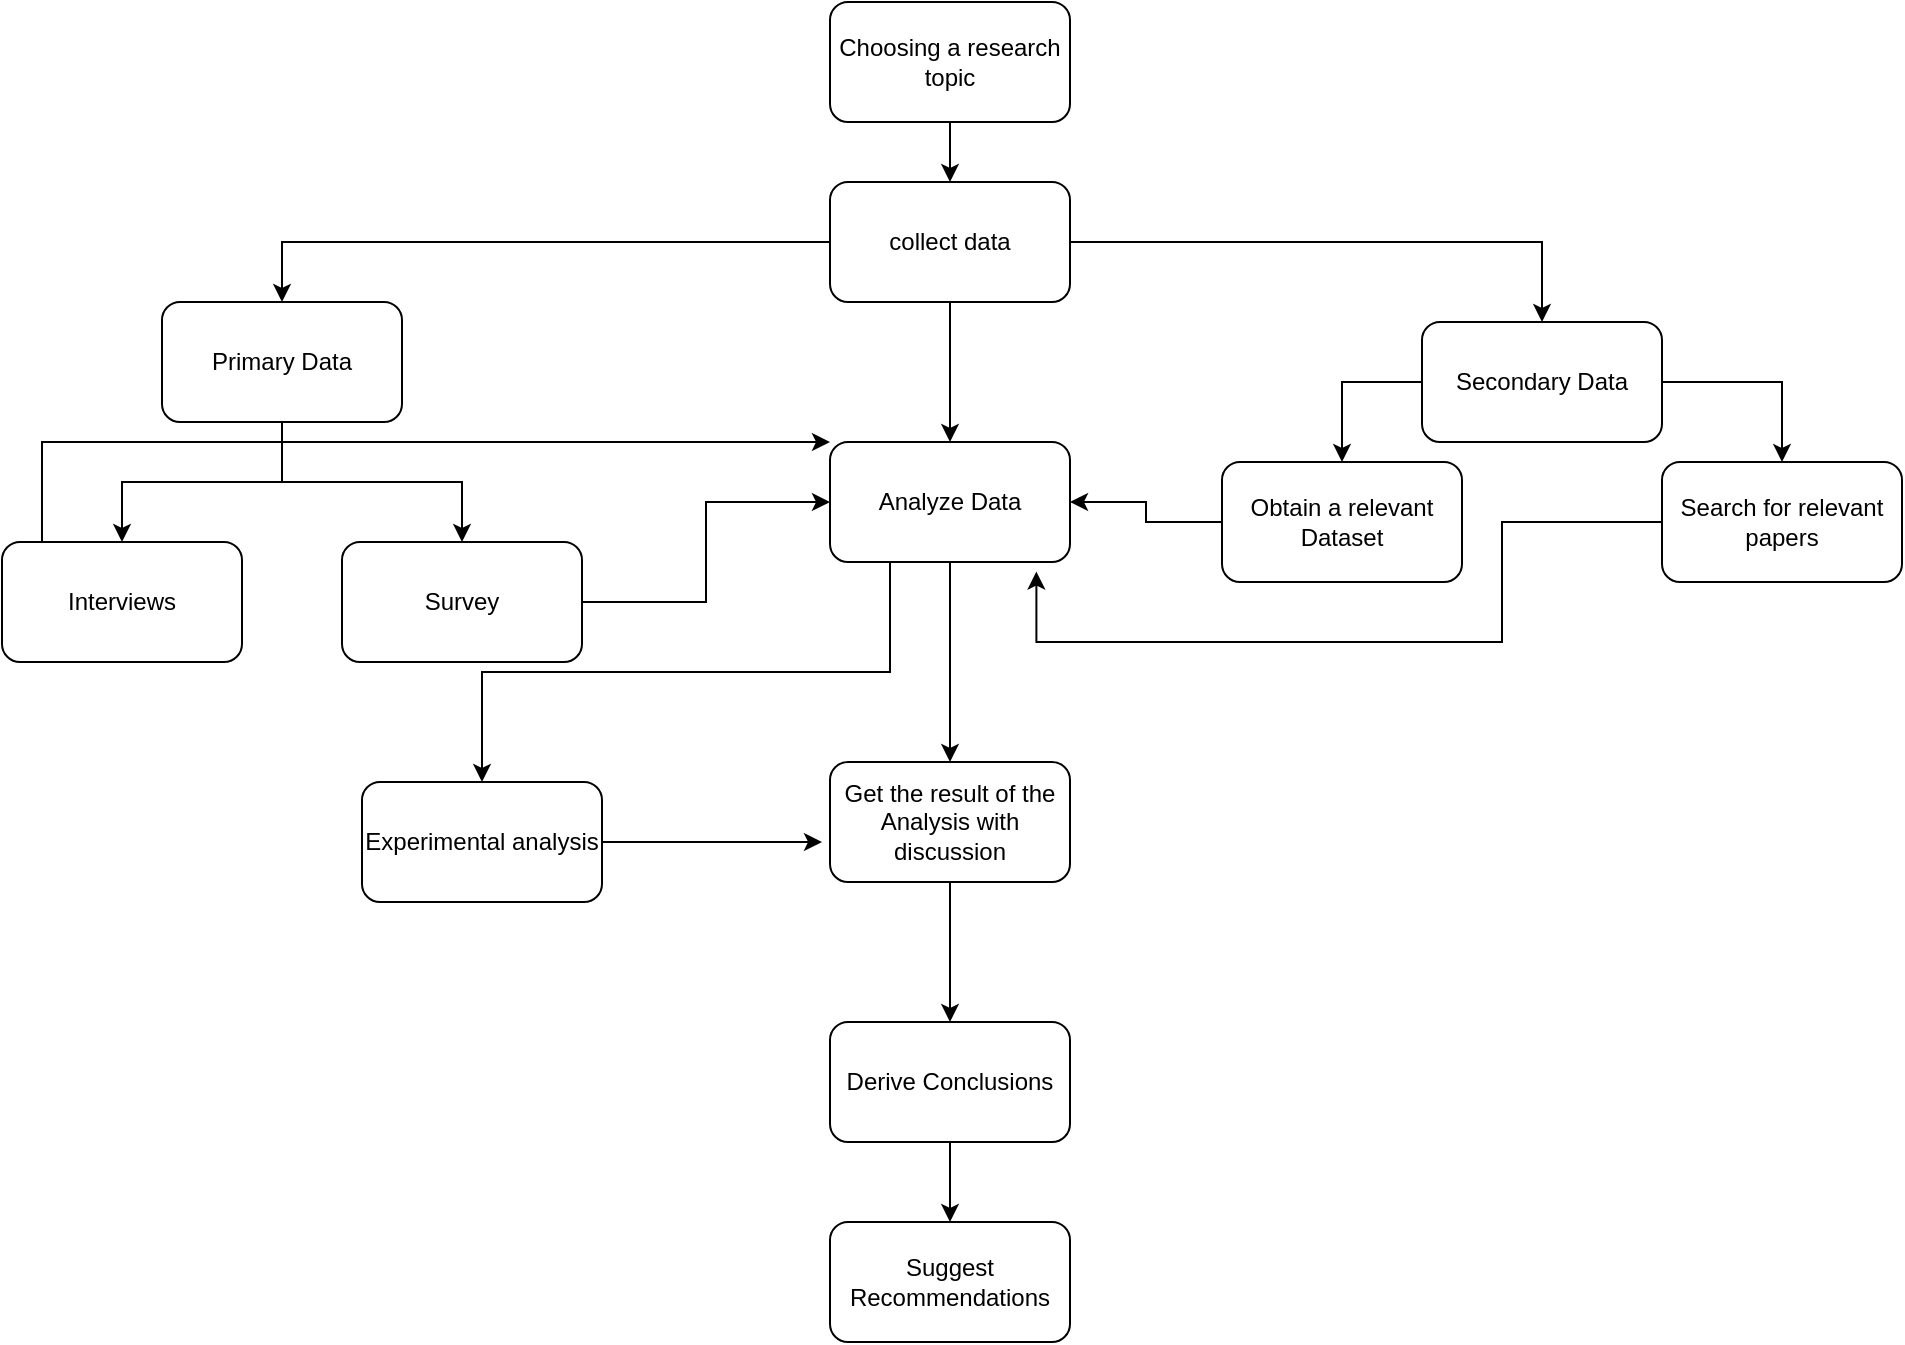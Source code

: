 <mxfile version="24.4.14" type="device">
  <diagram name="Page-1" id="xc0OF2tvAMlgGoP9LRp9">
    <mxGraphModel dx="2227" dy="707" grid="1" gridSize="10" guides="1" tooltips="1" connect="1" arrows="1" fold="1" page="1" pageScale="1" pageWidth="827" pageHeight="1169" math="0" shadow="0">
      <root>
        <mxCell id="0" />
        <mxCell id="1" parent="0" />
        <mxCell id="dBd3kll_tuQCkS9mHQkM-13" style="edgeStyle=orthogonalEdgeStyle;rounded=0;orthogonalLoop=1;jettySize=auto;html=1;exitX=0.5;exitY=1;exitDx=0;exitDy=0;entryX=0.5;entryY=0;entryDx=0;entryDy=0;" parent="1" source="dBd3kll_tuQCkS9mHQkM-1" target="dBd3kll_tuQCkS9mHQkM-3" edge="1">
          <mxGeometry relative="1" as="geometry" />
        </mxCell>
        <mxCell id="dBd3kll_tuQCkS9mHQkM-1" value="Choosing a research topic" style="rounded=1;whiteSpace=wrap;html=1;" parent="1" vertex="1">
          <mxGeometry x="354" y="30" width="120" height="60" as="geometry" />
        </mxCell>
        <mxCell id="dBd3kll_tuQCkS9mHQkM-2" value="Search for relevant papers" style="rounded=1;whiteSpace=wrap;html=1;" parent="1" vertex="1">
          <mxGeometry x="770" y="260" width="120" height="60" as="geometry" />
        </mxCell>
        <mxCell id="dBd3kll_tuQCkS9mHQkM-14" style="edgeStyle=orthogonalEdgeStyle;rounded=0;orthogonalLoop=1;jettySize=auto;html=1;exitX=0;exitY=0.5;exitDx=0;exitDy=0;entryX=0.5;entryY=0;entryDx=0;entryDy=0;" parent="1" source="dBd3kll_tuQCkS9mHQkM-3" target="dBd3kll_tuQCkS9mHQkM-4" edge="1">
          <mxGeometry relative="1" as="geometry" />
        </mxCell>
        <mxCell id="dBd3kll_tuQCkS9mHQkM-15" style="edgeStyle=orthogonalEdgeStyle;rounded=0;orthogonalLoop=1;jettySize=auto;html=1;entryX=0.5;entryY=0;entryDx=0;entryDy=0;" parent="1" source="dBd3kll_tuQCkS9mHQkM-3" target="dBd3kll_tuQCkS9mHQkM-5" edge="1">
          <mxGeometry relative="1" as="geometry" />
        </mxCell>
        <mxCell id="dBd3kll_tuQCkS9mHQkM-20" style="edgeStyle=orthogonalEdgeStyle;rounded=0;orthogonalLoop=1;jettySize=auto;html=1;entryX=0.5;entryY=0;entryDx=0;entryDy=0;" parent="1" source="dBd3kll_tuQCkS9mHQkM-3" target="dBd3kll_tuQCkS9mHQkM-8" edge="1">
          <mxGeometry relative="1" as="geometry" />
        </mxCell>
        <mxCell id="dBd3kll_tuQCkS9mHQkM-3" value="collect data" style="rounded=1;whiteSpace=wrap;html=1;" parent="1" vertex="1">
          <mxGeometry x="354" y="120" width="120" height="60" as="geometry" />
        </mxCell>
        <mxCell id="dBd3kll_tuQCkS9mHQkM-16" style="edgeStyle=orthogonalEdgeStyle;rounded=0;orthogonalLoop=1;jettySize=auto;html=1;entryX=0.5;entryY=0;entryDx=0;entryDy=0;" parent="1" source="dBd3kll_tuQCkS9mHQkM-4" target="dBd3kll_tuQCkS9mHQkM-6" edge="1">
          <mxGeometry relative="1" as="geometry" />
        </mxCell>
        <mxCell id="FWqOqNrz-sjkv2utNKph-6" style="edgeStyle=orthogonalEdgeStyle;rounded=0;orthogonalLoop=1;jettySize=auto;html=1;entryX=0.5;entryY=0;entryDx=0;entryDy=0;" edge="1" parent="1" source="dBd3kll_tuQCkS9mHQkM-4" target="FWqOqNrz-sjkv2utNKph-1">
          <mxGeometry relative="1" as="geometry" />
        </mxCell>
        <mxCell id="dBd3kll_tuQCkS9mHQkM-4" value="Primary Data" style="rounded=1;whiteSpace=wrap;html=1;" parent="1" vertex="1">
          <mxGeometry x="20" y="180" width="120" height="60" as="geometry" />
        </mxCell>
        <mxCell id="dBd3kll_tuQCkS9mHQkM-17" style="edgeStyle=orthogonalEdgeStyle;rounded=0;orthogonalLoop=1;jettySize=auto;html=1;exitX=1;exitY=0.5;exitDx=0;exitDy=0;entryX=0.5;entryY=0;entryDx=0;entryDy=0;" parent="1" source="dBd3kll_tuQCkS9mHQkM-5" target="dBd3kll_tuQCkS9mHQkM-2" edge="1">
          <mxGeometry relative="1" as="geometry" />
        </mxCell>
        <mxCell id="dBd3kll_tuQCkS9mHQkM-19" style="edgeStyle=orthogonalEdgeStyle;rounded=0;orthogonalLoop=1;jettySize=auto;html=1;exitX=0;exitY=0.5;exitDx=0;exitDy=0;entryX=0.5;entryY=0;entryDx=0;entryDy=0;" parent="1" source="dBd3kll_tuQCkS9mHQkM-5" target="dBd3kll_tuQCkS9mHQkM-7" edge="1">
          <mxGeometry relative="1" as="geometry" />
        </mxCell>
        <mxCell id="dBd3kll_tuQCkS9mHQkM-5" value="Secondary Data" style="rounded=1;whiteSpace=wrap;html=1;" parent="1" vertex="1">
          <mxGeometry x="650" y="190" width="120" height="60" as="geometry" />
        </mxCell>
        <mxCell id="lElhr7MM3Xi3SQbNqFcP-1" style="edgeStyle=orthogonalEdgeStyle;rounded=0;orthogonalLoop=1;jettySize=auto;html=1;entryX=0;entryY=0.5;entryDx=0;entryDy=0;" parent="1" source="dBd3kll_tuQCkS9mHQkM-6" target="dBd3kll_tuQCkS9mHQkM-8" edge="1">
          <mxGeometry relative="1" as="geometry" />
        </mxCell>
        <mxCell id="dBd3kll_tuQCkS9mHQkM-6" value="Survey" style="rounded=1;whiteSpace=wrap;html=1;" parent="1" vertex="1">
          <mxGeometry x="110" y="300" width="120" height="60" as="geometry" />
        </mxCell>
        <mxCell id="lElhr7MM3Xi3SQbNqFcP-2" style="edgeStyle=orthogonalEdgeStyle;rounded=0;orthogonalLoop=1;jettySize=auto;html=1;entryX=1;entryY=0.5;entryDx=0;entryDy=0;" parent="1" source="dBd3kll_tuQCkS9mHQkM-7" target="dBd3kll_tuQCkS9mHQkM-8" edge="1">
          <mxGeometry relative="1" as="geometry" />
        </mxCell>
        <mxCell id="dBd3kll_tuQCkS9mHQkM-7" value="Obtain a relevant Dataset" style="rounded=1;whiteSpace=wrap;html=1;" parent="1" vertex="1">
          <mxGeometry x="550" y="260" width="120" height="60" as="geometry" />
        </mxCell>
        <mxCell id="dBd3kll_tuQCkS9mHQkM-21" style="edgeStyle=orthogonalEdgeStyle;rounded=0;orthogonalLoop=1;jettySize=auto;html=1;entryX=0.5;entryY=0;entryDx=0;entryDy=0;" parent="1" source="dBd3kll_tuQCkS9mHQkM-8" target="dBd3kll_tuQCkS9mHQkM-9" edge="1">
          <mxGeometry relative="1" as="geometry">
            <mxPoint x="400" y="330" as="targetPoint" />
          </mxGeometry>
        </mxCell>
        <mxCell id="FWqOqNrz-sjkv2utNKph-4" style="edgeStyle=orthogonalEdgeStyle;rounded=0;orthogonalLoop=1;jettySize=auto;html=1;exitX=0.25;exitY=1;exitDx=0;exitDy=0;" edge="1" parent="1" source="dBd3kll_tuQCkS9mHQkM-8" target="_D3QcBL6PZjZ7GaRMQvB-2">
          <mxGeometry relative="1" as="geometry" />
        </mxCell>
        <mxCell id="dBd3kll_tuQCkS9mHQkM-8" value="Analyze Data" style="rounded=1;whiteSpace=wrap;html=1;" parent="1" vertex="1">
          <mxGeometry x="354" y="250" width="120" height="60" as="geometry" />
        </mxCell>
        <mxCell id="dBd3kll_tuQCkS9mHQkM-22" style="edgeStyle=orthogonalEdgeStyle;rounded=0;orthogonalLoop=1;jettySize=auto;html=1;entryX=0.5;entryY=0;entryDx=0;entryDy=0;" parent="1" source="dBd3kll_tuQCkS9mHQkM-9" target="dBd3kll_tuQCkS9mHQkM-10" edge="1">
          <mxGeometry relative="1" as="geometry" />
        </mxCell>
        <mxCell id="dBd3kll_tuQCkS9mHQkM-9" value="Get the result of the Analysis with discussion" style="rounded=1;whiteSpace=wrap;html=1;" parent="1" vertex="1">
          <mxGeometry x="354" y="410" width="120" height="60" as="geometry" />
        </mxCell>
        <mxCell id="dBd3kll_tuQCkS9mHQkM-23" style="edgeStyle=orthogonalEdgeStyle;rounded=0;orthogonalLoop=1;jettySize=auto;html=1;exitX=0.5;exitY=1;exitDx=0;exitDy=0;entryX=0.5;entryY=0;entryDx=0;entryDy=0;" parent="1" source="dBd3kll_tuQCkS9mHQkM-10" target="dBd3kll_tuQCkS9mHQkM-11" edge="1">
          <mxGeometry relative="1" as="geometry" />
        </mxCell>
        <mxCell id="dBd3kll_tuQCkS9mHQkM-10" value="Derive Conclusions" style="rounded=1;whiteSpace=wrap;html=1;" parent="1" vertex="1">
          <mxGeometry x="354" y="540" width="120" height="60" as="geometry" />
        </mxCell>
        <mxCell id="dBd3kll_tuQCkS9mHQkM-11" value="Suggest Recommendations" style="rounded=1;whiteSpace=wrap;html=1;" parent="1" vertex="1">
          <mxGeometry x="354" y="640" width="120" height="60" as="geometry" />
        </mxCell>
        <mxCell id="FWqOqNrz-sjkv2utNKph-5" style="edgeStyle=orthogonalEdgeStyle;rounded=0;orthogonalLoop=1;jettySize=auto;html=1;" edge="1" parent="1" source="_D3QcBL6PZjZ7GaRMQvB-2">
          <mxGeometry relative="1" as="geometry">
            <mxPoint x="350" y="450" as="targetPoint" />
          </mxGeometry>
        </mxCell>
        <mxCell id="_D3QcBL6PZjZ7GaRMQvB-2" value="Experimental analysis" style="rounded=1;whiteSpace=wrap;html=1;" parent="1" vertex="1">
          <mxGeometry x="120" y="420" width="120" height="60" as="geometry" />
        </mxCell>
        <mxCell id="lElhr7MM3Xi3SQbNqFcP-3" style="edgeStyle=orthogonalEdgeStyle;rounded=0;orthogonalLoop=1;jettySize=auto;html=1;entryX=0.86;entryY=1.08;entryDx=0;entryDy=0;entryPerimeter=0;" parent="1" source="dBd3kll_tuQCkS9mHQkM-2" target="dBd3kll_tuQCkS9mHQkM-8" edge="1">
          <mxGeometry relative="1" as="geometry">
            <Array as="points">
              <mxPoint x="690" y="290" />
              <mxPoint x="690" y="350" />
              <mxPoint x="457" y="350" />
            </Array>
          </mxGeometry>
        </mxCell>
        <mxCell id="FWqOqNrz-sjkv2utNKph-7" style="edgeStyle=orthogonalEdgeStyle;rounded=0;orthogonalLoop=1;jettySize=auto;html=1;entryX=0;entryY=0;entryDx=0;entryDy=0;" edge="1" parent="1" target="dBd3kll_tuQCkS9mHQkM-8">
          <mxGeometry relative="1" as="geometry">
            <mxPoint x="-40.003" y="300" as="sourcePoint" />
            <mxPoint x="350" y="260" as="targetPoint" />
            <Array as="points">
              <mxPoint x="-40" y="250" />
            </Array>
          </mxGeometry>
        </mxCell>
        <mxCell id="FWqOqNrz-sjkv2utNKph-1" value="Interviews" style="rounded=1;whiteSpace=wrap;html=1;" vertex="1" parent="1">
          <mxGeometry x="-60" y="300" width="120" height="60" as="geometry" />
        </mxCell>
      </root>
    </mxGraphModel>
  </diagram>
</mxfile>
